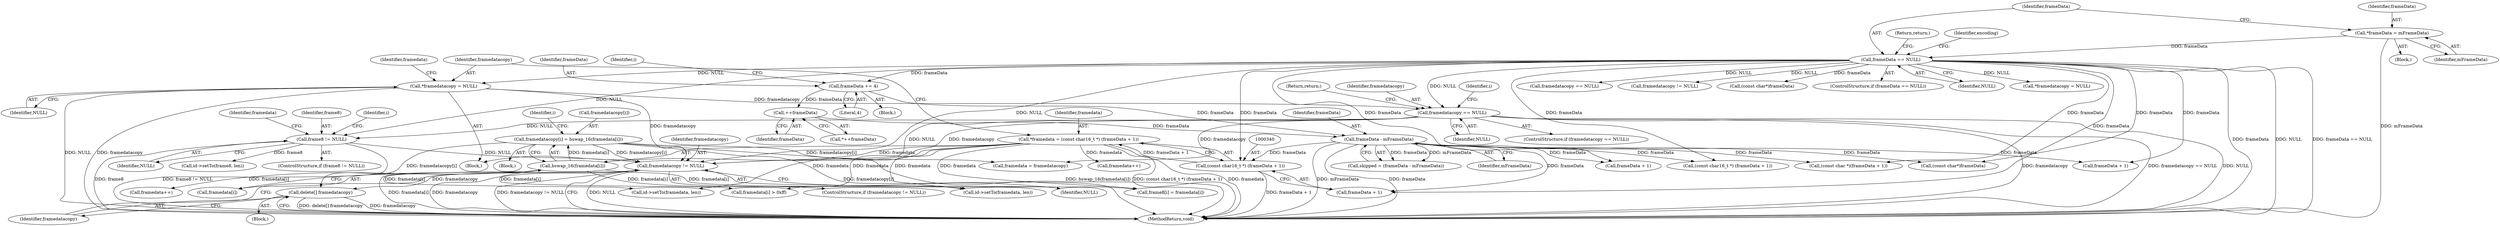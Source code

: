 digraph "0_Android_6d0249be2275fd4086783f259f4e2c54722a7c55_0@API" {
"1000487" [label="(Call,framedatacopy != NULL)"];
"1000382" [label="(Call,framedatacopy[i] = bswap_16(framedata[i]))"];
"1000386" [label="(Call,bswap_16(framedata[i]))"];
"1000337" [label="(Call,*framedata = (const char16_t *) (frameData + 1))"];
"1000339" [label="(Call,(const char16_t *) (frameData + 1))"];
"1000116" [label="(Call,frameData == NULL)"];
"1000112" [label="(Call,*frameData = mFrameData)"];
"1000207" [label="(Call,frameData - mFrameData)"];
"1000184" [label="(Call,frameData += 4)"];
"1000201" [label="(Call,++frameData)"];
"1000345" [label="(Call,*framedatacopy = NULL)"];
"1000366" [label="(Call,framedatacopy == NULL)"];
"1000449" [label="(Call,frame8 != NULL)"];
"1000491" [label="(Call,delete[] framedatacopy)"];
"1000205" [label="(Call,skipped = (frameData - mFrameData))"];
"1000464" [label="(Call,frame8[i] = framedata[i])"];
"1000201" [label="(Call,++frameData)"];
"1000368" [label="(Identifier,NULL)"];
"1000287" [label="(Call,framedatacopy == NULL)"];
"1000269" [label="(Call,frameData + 1)"];
"1000189" [label="(Identifier,i)"];
"1000448" [label="(ControlStructure,if (frame8 != NULL))"];
"1000246" [label="(Call,(const char *)(frameData + 1))"];
"1000479" [label="(Identifier,framedata)"];
"1000234" [label="(Call,(const char*)frameData)"];
"1000185" [label="(Identifier,frameData)"];
"1000351" [label="(Identifier,framedata)"];
"1000450" [label="(Identifier,frame8)"];
"1000380" [label="(Identifier,i)"];
"1000112" [label="(Call,*frameData = mFrameData)"];
"1000208" [label="(Identifier,frameData)"];
"1000451" [label="(Identifier,NULL)"];
"1000387" [label="(Call,framedata[i])"];
"1000486" [label="(ControlStructure,if (framedatacopy != NULL))"];
"1000117" [label="(Identifier,frameData)"];
"1000489" [label="(Identifier,NULL)"];
"1000390" [label="(Call,framedata = framedatacopy)"];
"1000318" [label="(Call,framedatacopy != NULL)"];
"1000365" [label="(ControlStructure,if (framedatacopy == NULL))"];
"1000345" [label="(Call,*framedatacopy = NULL)"];
"1000367" [label="(Identifier,framedatacopy)"];
"1000491" [label="(Call,delete[] framedatacopy)"];
"1000346" [label="(Identifier,framedatacopy)"];
"1000120" [label="(Return,return;)"];
"1000113" [label="(Identifier,frameData)"];
"1000483" [label="(Call,id->setTo(framedata, len))"];
"1000108" [label="(Block,)"];
"1000493" [label="(MethodReturn,void)"];
"1000366" [label="(Call,framedatacopy == NULL)"];
"1000202" [label="(Identifier,frameData)"];
"1000471" [label="(Call,id->setTo(frame8, len))"];
"1000209" [label="(Identifier,mFrameData)"];
"1000200" [label="(Call,*++frameData)"];
"1000383" [label="(Call,framedatacopy[i])"];
"1000267" [label="(Call,(const char16_t *) (frameData + 1))"];
"1000186" [label="(Literal,4)"];
"1000374" [label="(Identifier,i)"];
"1000410" [label="(Call,framedata++)"];
"1000337" [label="(Call,*framedata = (const char16_t *) (frameData + 1))"];
"1000449" [label="(Call,frame8 != NULL)"];
"1000116" [label="(Call,frameData == NULL)"];
"1000478" [label="(Call,id->setTo(framedata, len))"];
"1000160" [label="(Call,(const char*)frameData)"];
"1000329" [label="(Block,)"];
"1000382" [label="(Call,framedatacopy[i] = bswap_16(framedata[i]))"];
"1000248" [label="(Call,frameData + 1)"];
"1000386" [label="(Call,bswap_16(framedata[i]))"];
"1000381" [label="(Block,)"];
"1000487" [label="(Call,framedatacopy != NULL)"];
"1000207" [label="(Call,frameData - mFrameData)"];
"1000341" [label="(Call,frameData + 1)"];
"1000115" [label="(ControlStructure,if (frameData == NULL))"];
"1000118" [label="(Identifier,NULL)"];
"1000370" [label="(Return,return;)"];
"1000492" [label="(Identifier,framedatacopy)"];
"1000114" [label="(Identifier,mFrameData)"];
"1000393" [label="(Call,framedata++)"];
"1000273" [label="(Call,*framedatacopy = NULL)"];
"1000456" [label="(Identifier,i)"];
"1000338" [label="(Identifier,framedata)"];
"1000123" [label="(Identifier,encoding)"];
"1000184" [label="(Call,frameData += 4)"];
"1000347" [label="(Identifier,NULL)"];
"1000490" [label="(Block,)"];
"1000183" [label="(Block,)"];
"1000430" [label="(Call,framedata[i] > 0xff)"];
"1000488" [label="(Identifier,framedatacopy)"];
"1000339" [label="(Call,(const char16_t *) (frameData + 1))"];
"1000487" -> "1000486"  [label="AST: "];
"1000487" -> "1000489"  [label="CFG: "];
"1000488" -> "1000487"  [label="AST: "];
"1000489" -> "1000487"  [label="AST: "];
"1000492" -> "1000487"  [label="CFG: "];
"1000493" -> "1000487"  [label="CFG: "];
"1000487" -> "1000493"  [label="DDG: NULL"];
"1000487" -> "1000493"  [label="DDG: framedatacopy"];
"1000487" -> "1000493"  [label="DDG: framedatacopy != NULL"];
"1000382" -> "1000487"  [label="DDG: framedatacopy[i]"];
"1000345" -> "1000487"  [label="DDG: framedatacopy"];
"1000366" -> "1000487"  [label="DDG: framedatacopy"];
"1000366" -> "1000487"  [label="DDG: NULL"];
"1000449" -> "1000487"  [label="DDG: NULL"];
"1000116" -> "1000487"  [label="DDG: NULL"];
"1000487" -> "1000491"  [label="DDG: framedatacopy"];
"1000382" -> "1000381"  [label="AST: "];
"1000382" -> "1000386"  [label="CFG: "];
"1000383" -> "1000382"  [label="AST: "];
"1000386" -> "1000382"  [label="AST: "];
"1000380" -> "1000382"  [label="CFG: "];
"1000382" -> "1000493"  [label="DDG: framedatacopy[i]"];
"1000382" -> "1000493"  [label="DDG: bswap_16(framedata[i])"];
"1000386" -> "1000382"  [label="DDG: framedata[i]"];
"1000382" -> "1000390"  [label="DDG: framedatacopy[i]"];
"1000382" -> "1000491"  [label="DDG: framedatacopy[i]"];
"1000386" -> "1000387"  [label="CFG: "];
"1000387" -> "1000386"  [label="AST: "];
"1000386" -> "1000493"  [label="DDG: framedata[i]"];
"1000337" -> "1000386"  [label="DDG: framedata"];
"1000386" -> "1000393"  [label="DDG: framedata[i]"];
"1000386" -> "1000430"  [label="DDG: framedata[i]"];
"1000386" -> "1000464"  [label="DDG: framedata[i]"];
"1000386" -> "1000478"  [label="DDG: framedata[i]"];
"1000386" -> "1000483"  [label="DDG: framedata[i]"];
"1000337" -> "1000329"  [label="AST: "];
"1000337" -> "1000339"  [label="CFG: "];
"1000338" -> "1000337"  [label="AST: "];
"1000339" -> "1000337"  [label="AST: "];
"1000346" -> "1000337"  [label="CFG: "];
"1000337" -> "1000493"  [label="DDG: (const char16_t *) (frameData + 1)"];
"1000337" -> "1000493"  [label="DDG: framedata"];
"1000339" -> "1000337"  [label="DDG: frameData + 1"];
"1000337" -> "1000410"  [label="DDG: framedata"];
"1000337" -> "1000430"  [label="DDG: framedata"];
"1000337" -> "1000464"  [label="DDG: framedata"];
"1000337" -> "1000478"  [label="DDG: framedata"];
"1000337" -> "1000483"  [label="DDG: framedata"];
"1000339" -> "1000341"  [label="CFG: "];
"1000340" -> "1000339"  [label="AST: "];
"1000341" -> "1000339"  [label="AST: "];
"1000339" -> "1000493"  [label="DDG: frameData + 1"];
"1000116" -> "1000339"  [label="DDG: frameData"];
"1000207" -> "1000339"  [label="DDG: frameData"];
"1000116" -> "1000115"  [label="AST: "];
"1000116" -> "1000118"  [label="CFG: "];
"1000117" -> "1000116"  [label="AST: "];
"1000118" -> "1000116"  [label="AST: "];
"1000120" -> "1000116"  [label="CFG: "];
"1000123" -> "1000116"  [label="CFG: "];
"1000116" -> "1000493"  [label="DDG: frameData"];
"1000116" -> "1000493"  [label="DDG: NULL"];
"1000116" -> "1000493"  [label="DDG: frameData == NULL"];
"1000112" -> "1000116"  [label="DDG: frameData"];
"1000116" -> "1000160"  [label="DDG: frameData"];
"1000116" -> "1000184"  [label="DDG: frameData"];
"1000116" -> "1000234"  [label="DDG: frameData"];
"1000116" -> "1000246"  [label="DDG: frameData"];
"1000116" -> "1000248"  [label="DDG: frameData"];
"1000116" -> "1000267"  [label="DDG: frameData"];
"1000116" -> "1000269"  [label="DDG: frameData"];
"1000116" -> "1000273"  [label="DDG: NULL"];
"1000116" -> "1000287"  [label="DDG: NULL"];
"1000116" -> "1000318"  [label="DDG: NULL"];
"1000116" -> "1000341"  [label="DDG: frameData"];
"1000116" -> "1000345"  [label="DDG: NULL"];
"1000116" -> "1000366"  [label="DDG: NULL"];
"1000116" -> "1000449"  [label="DDG: NULL"];
"1000112" -> "1000108"  [label="AST: "];
"1000112" -> "1000114"  [label="CFG: "];
"1000113" -> "1000112"  [label="AST: "];
"1000114" -> "1000112"  [label="AST: "];
"1000117" -> "1000112"  [label="CFG: "];
"1000112" -> "1000493"  [label="DDG: mFrameData"];
"1000207" -> "1000205"  [label="AST: "];
"1000207" -> "1000209"  [label="CFG: "];
"1000208" -> "1000207"  [label="AST: "];
"1000209" -> "1000207"  [label="AST: "];
"1000205" -> "1000207"  [label="CFG: "];
"1000207" -> "1000493"  [label="DDG: mFrameData"];
"1000207" -> "1000493"  [label="DDG: frameData"];
"1000207" -> "1000205"  [label="DDG: frameData"];
"1000207" -> "1000205"  [label="DDG: mFrameData"];
"1000184" -> "1000207"  [label="DDG: frameData"];
"1000201" -> "1000207"  [label="DDG: frameData"];
"1000207" -> "1000234"  [label="DDG: frameData"];
"1000207" -> "1000246"  [label="DDG: frameData"];
"1000207" -> "1000248"  [label="DDG: frameData"];
"1000207" -> "1000267"  [label="DDG: frameData"];
"1000207" -> "1000269"  [label="DDG: frameData"];
"1000207" -> "1000341"  [label="DDG: frameData"];
"1000184" -> "1000183"  [label="AST: "];
"1000184" -> "1000186"  [label="CFG: "];
"1000185" -> "1000184"  [label="AST: "];
"1000186" -> "1000184"  [label="AST: "];
"1000189" -> "1000184"  [label="CFG: "];
"1000184" -> "1000201"  [label="DDG: frameData"];
"1000201" -> "1000200"  [label="AST: "];
"1000201" -> "1000202"  [label="CFG: "];
"1000202" -> "1000201"  [label="AST: "];
"1000200" -> "1000201"  [label="CFG: "];
"1000345" -> "1000329"  [label="AST: "];
"1000345" -> "1000347"  [label="CFG: "];
"1000346" -> "1000345"  [label="AST: "];
"1000347" -> "1000345"  [label="AST: "];
"1000351" -> "1000345"  [label="CFG: "];
"1000345" -> "1000493"  [label="DDG: NULL"];
"1000345" -> "1000493"  [label="DDG: framedatacopy"];
"1000345" -> "1000366"  [label="DDG: framedatacopy"];
"1000366" -> "1000365"  [label="AST: "];
"1000366" -> "1000368"  [label="CFG: "];
"1000367" -> "1000366"  [label="AST: "];
"1000368" -> "1000366"  [label="AST: "];
"1000370" -> "1000366"  [label="CFG: "];
"1000374" -> "1000366"  [label="CFG: "];
"1000366" -> "1000493"  [label="DDG: NULL"];
"1000366" -> "1000493"  [label="DDG: framedatacopy"];
"1000366" -> "1000493"  [label="DDG: framedatacopy == NULL"];
"1000366" -> "1000390"  [label="DDG: framedatacopy"];
"1000366" -> "1000449"  [label="DDG: NULL"];
"1000449" -> "1000448"  [label="AST: "];
"1000449" -> "1000451"  [label="CFG: "];
"1000450" -> "1000449"  [label="AST: "];
"1000451" -> "1000449"  [label="AST: "];
"1000456" -> "1000449"  [label="CFG: "];
"1000479" -> "1000449"  [label="CFG: "];
"1000449" -> "1000493"  [label="DDG: frame8"];
"1000449" -> "1000493"  [label="DDG: frame8 != NULL"];
"1000449" -> "1000471"  [label="DDG: frame8"];
"1000491" -> "1000490"  [label="AST: "];
"1000491" -> "1000492"  [label="CFG: "];
"1000492" -> "1000491"  [label="AST: "];
"1000493" -> "1000491"  [label="CFG: "];
"1000491" -> "1000493"  [label="DDG: delete[] framedatacopy"];
"1000491" -> "1000493"  [label="DDG: framedatacopy"];
}
